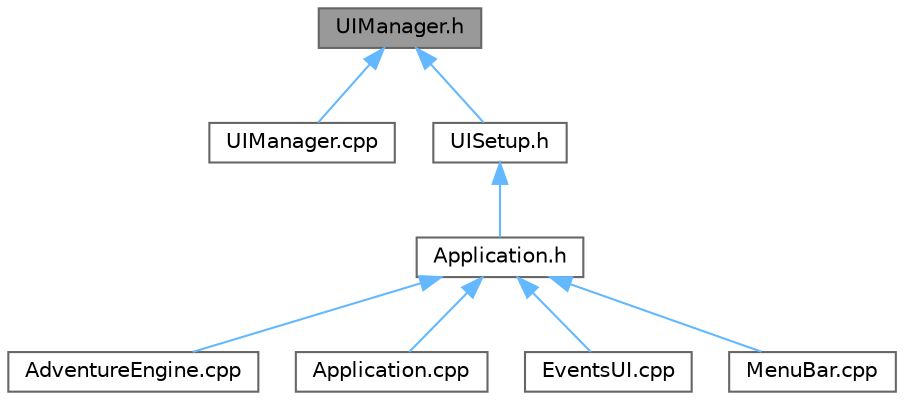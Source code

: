 digraph "UIManager.h"
{
 // LATEX_PDF_SIZE
  bgcolor="transparent";
  edge [fontname=Helvetica,fontsize=10,labelfontname=Helvetica,labelfontsize=10];
  node [fontname=Helvetica,fontsize=10,shape=box,height=0.2,width=0.4];
  Node1 [id="Node000001",label="UIManager.h",height=0.2,width=0.4,color="gray40", fillcolor="grey60", style="filled", fontcolor="black",tooltip=" "];
  Node1 -> Node2 [id="edge8_Node000001_Node000002",dir="back",color="steelblue1",style="solid",tooltip=" "];
  Node2 [id="Node000002",label="UIManager.cpp",height=0.2,width=0.4,color="grey40", fillcolor="white", style="filled",URL="$_u_i_manager_8cpp.html",tooltip=" "];
  Node1 -> Node3 [id="edge9_Node000001_Node000003",dir="back",color="steelblue1",style="solid",tooltip=" "];
  Node3 [id="Node000003",label="UISetup.h",height=0.2,width=0.4,color="grey40", fillcolor="white", style="filled",URL="$_u_i_setup_8h.html",tooltip=" "];
  Node3 -> Node4 [id="edge10_Node000003_Node000004",dir="back",color="steelblue1",style="solid",tooltip=" "];
  Node4 [id="Node000004",label="Application.h",height=0.2,width=0.4,color="grey40", fillcolor="white", style="filled",URL="$_application_8h.html",tooltip=" "];
  Node4 -> Node5 [id="edge11_Node000004_Node000005",dir="back",color="steelblue1",style="solid",tooltip=" "];
  Node5 [id="Node000005",label="AdventureEngine.cpp",height=0.2,width=0.4,color="grey40", fillcolor="white", style="filled",URL="$_adventure_engine_8cpp.html",tooltip=" "];
  Node4 -> Node6 [id="edge12_Node000004_Node000006",dir="back",color="steelblue1",style="solid",tooltip=" "];
  Node6 [id="Node000006",label="Application.cpp",height=0.2,width=0.4,color="grey40", fillcolor="white", style="filled",URL="$_application_8cpp.html",tooltip=" "];
  Node4 -> Node7 [id="edge13_Node000004_Node000007",dir="back",color="steelblue1",style="solid",tooltip=" "];
  Node7 [id="Node000007",label="EventsUI.cpp",height=0.2,width=0.4,color="grey40", fillcolor="white", style="filled",URL="$_events_u_i_8cpp.html",tooltip=" "];
  Node4 -> Node8 [id="edge14_Node000004_Node000008",dir="back",color="steelblue1",style="solid",tooltip=" "];
  Node8 [id="Node000008",label="MenuBar.cpp",height=0.2,width=0.4,color="grey40", fillcolor="white", style="filled",URL="$_menu_bar_8cpp.html",tooltip=" "];
}

